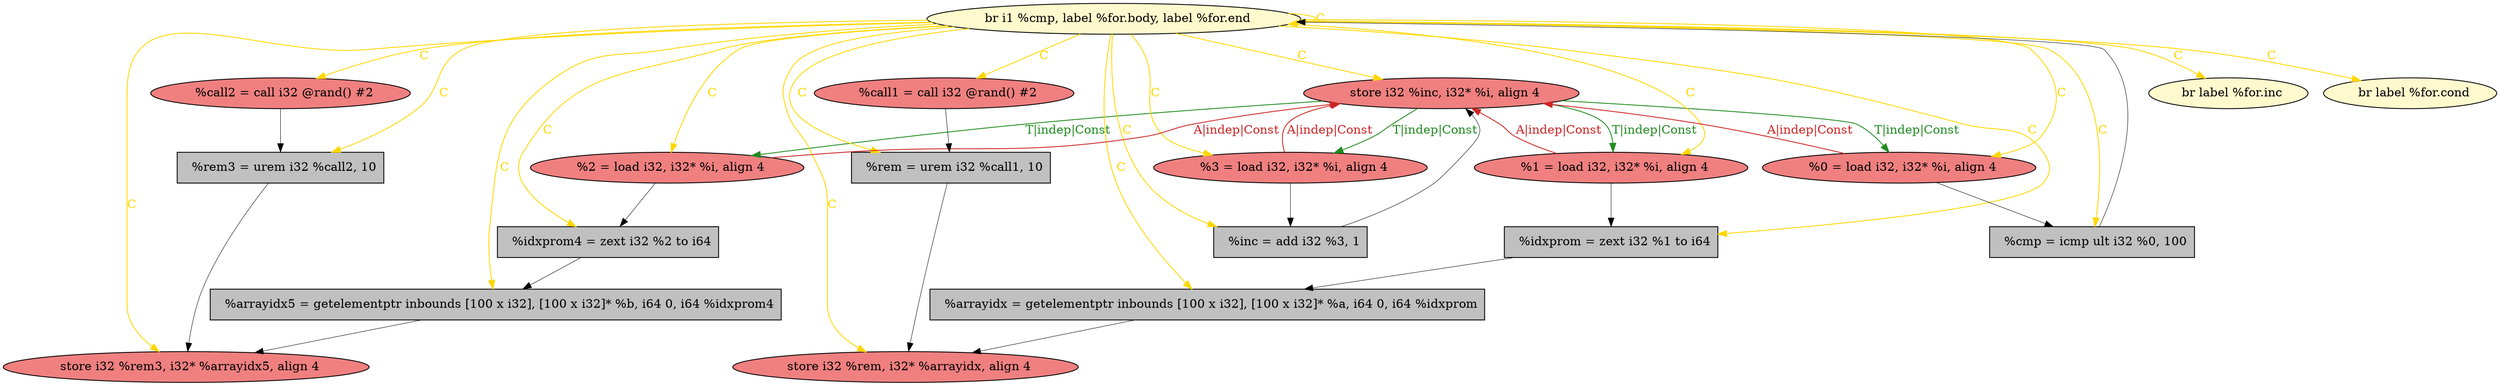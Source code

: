 
digraph G {


node280 [fillcolor=grey,label="  %rem3 = urem i32 %call2, 10",shape=rectangle,style=filled ]
node279 [fillcolor=lightcoral,label="  store i32 %inc, i32* %i, align 4",shape=ellipse,style=filled ]
node278 [fillcolor=lightcoral,label="  %1 = load i32, i32* %i, align 4",shape=ellipse,style=filled ]
node277 [fillcolor=lightcoral,label="  store i32 %rem, i32* %arrayidx, align 4",shape=ellipse,style=filled ]
node268 [fillcolor=lemonchiffon,label="  br i1 %cmp, label %for.body, label %for.end",shape=ellipse,style=filled ]
node264 [fillcolor=grey,label="  %arrayidx5 = getelementptr inbounds [100 x i32], [100 x i32]* %b, i64 0, i64 %idxprom4",shape=rectangle,style=filled ]
node266 [fillcolor=lightcoral,label="  %0 = load i32, i32* %i, align 4",shape=ellipse,style=filled ]
node274 [fillcolor=grey,label="  %cmp = icmp ult i32 %0, 100",shape=rectangle,style=filled ]
node263 [fillcolor=lightcoral,label="  %call2 = call i32 @rand() #2",shape=ellipse,style=filled ]
node261 [fillcolor=lemonchiffon,label="  br label %for.inc",shape=ellipse,style=filled ]
node262 [fillcolor=lightcoral,label="  store i32 %rem3, i32* %arrayidx5, align 4",shape=ellipse,style=filled ]
node265 [fillcolor=grey,label="  %idxprom4 = zext i32 %2 to i64",shape=rectangle,style=filled ]
node267 [fillcolor=lightcoral,label="  %3 = load i32, i32* %i, align 4",shape=ellipse,style=filled ]
node269 [fillcolor=grey,label="  %inc = add i32 %3, 1",shape=rectangle,style=filled ]
node275 [fillcolor=lightcoral,label="  %2 = load i32, i32* %i, align 4",shape=ellipse,style=filled ]
node270 [fillcolor=grey,label="  %idxprom = zext i32 %1 to i64",shape=rectangle,style=filled ]
node271 [fillcolor=lemonchiffon,label="  br label %for.cond",shape=ellipse,style=filled ]
node272 [fillcolor=lightcoral,label="  %call1 = call i32 @rand() #2",shape=ellipse,style=filled ]
node273 [fillcolor=grey,label="  %rem = urem i32 %call1, 10",shape=rectangle,style=filled ]
node276 [fillcolor=grey,label="  %arrayidx = getelementptr inbounds [100 x i32], [100 x i32]* %a, i64 0, i64 %idxprom",shape=rectangle,style=filled ]

node268->node270 [style=solid,color=gold,label="C",penwidth=1.0,fontcolor=gold ]
node267->node279 [style=solid,color=firebrick3,label="A|indep|Const",penwidth=1.0,fontcolor=firebrick3 ]
node279->node267 [style=solid,color=forestgreen,label="T|indep|Const",penwidth=1.0,fontcolor=forestgreen ]
node268->node273 [style=solid,color=gold,label="C",penwidth=1.0,fontcolor=gold ]
node268->node262 [style=solid,color=gold,label="C",penwidth=1.0,fontcolor=gold ]
node280->node262 [style=solid,color=black,label="",penwidth=0.5,fontcolor=black ]
node268->node263 [style=solid,color=gold,label="C",penwidth=1.0,fontcolor=gold ]
node276->node277 [style=solid,color=black,label="",penwidth=0.5,fontcolor=black ]
node267->node269 [style=solid,color=black,label="",penwidth=0.5,fontcolor=black ]
node268->node265 [style=solid,color=gold,label="C",penwidth=1.0,fontcolor=gold ]
node268->node279 [style=solid,color=gold,label="C",penwidth=1.0,fontcolor=gold ]
node274->node268 [style=solid,color=black,label="",penwidth=0.5,fontcolor=black ]
node268->node269 [style=solid,color=gold,label="C",penwidth=1.0,fontcolor=gold ]
node272->node273 [style=solid,color=black,label="",penwidth=0.5,fontcolor=black ]
node265->node264 [style=solid,color=black,label="",penwidth=0.5,fontcolor=black ]
node279->node278 [style=solid,color=forestgreen,label="T|indep|Const",penwidth=1.0,fontcolor=forestgreen ]
node273->node277 [style=solid,color=black,label="",penwidth=0.5,fontcolor=black ]
node268->node272 [style=solid,color=gold,label="C",penwidth=1.0,fontcolor=gold ]
node266->node274 [style=solid,color=black,label="",penwidth=0.5,fontcolor=black ]
node268->node264 [style=solid,color=gold,label="C",penwidth=1.0,fontcolor=gold ]
node268->node274 [style=solid,color=gold,label="C",penwidth=1.0,fontcolor=gold ]
node266->node279 [style=solid,color=firebrick3,label="A|indep|Const",penwidth=1.0,fontcolor=firebrick3 ]
node278->node270 [style=solid,color=black,label="",penwidth=0.5,fontcolor=black ]
node263->node280 [style=solid,color=black,label="",penwidth=0.5,fontcolor=black ]
node268->node277 [style=solid,color=gold,label="C",penwidth=1.0,fontcolor=gold ]
node268->node278 [style=solid,color=gold,label="C",penwidth=1.0,fontcolor=gold ]
node275->node265 [style=solid,color=black,label="",penwidth=0.5,fontcolor=black ]
node268->node276 [style=solid,color=gold,label="C",penwidth=1.0,fontcolor=gold ]
node279->node266 [style=solid,color=forestgreen,label="T|indep|Const",penwidth=1.0,fontcolor=forestgreen ]
node264->node262 [style=solid,color=black,label="",penwidth=0.5,fontcolor=black ]
node275->node279 [style=solid,color=firebrick3,label="A|indep|Const",penwidth=1.0,fontcolor=firebrick3 ]
node279->node275 [style=solid,color=forestgreen,label="T|indep|Const",penwidth=1.0,fontcolor=forestgreen ]
node270->node276 [style=solid,color=black,label="",penwidth=0.5,fontcolor=black ]
node278->node279 [style=solid,color=firebrick3,label="A|indep|Const",penwidth=1.0,fontcolor=firebrick3 ]
node268->node267 [style=solid,color=gold,label="C",penwidth=1.0,fontcolor=gold ]
node268->node261 [style=solid,color=gold,label="C",penwidth=1.0,fontcolor=gold ]
node268->node280 [style=solid,color=gold,label="C",penwidth=1.0,fontcolor=gold ]
node269->node279 [style=solid,color=black,label="",penwidth=0.5,fontcolor=black ]
node268->node275 [style=solid,color=gold,label="C",penwidth=1.0,fontcolor=gold ]
node268->node271 [style=solid,color=gold,label="C",penwidth=1.0,fontcolor=gold ]
node268->node266 [style=solid,color=gold,label="C",penwidth=1.0,fontcolor=gold ]
node268->node268 [style=solid,color=gold,label="C",penwidth=1.0,fontcolor=gold ]


}
